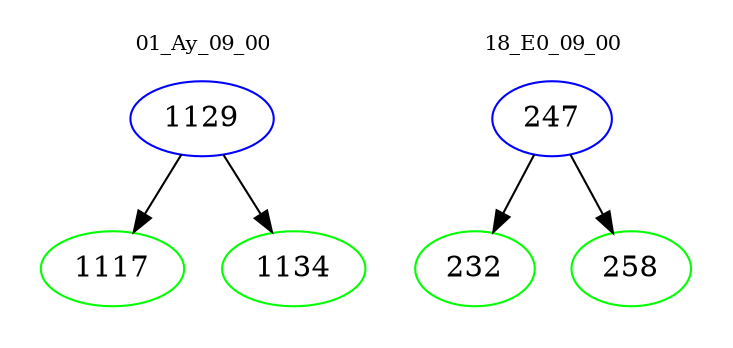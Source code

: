 digraph{
subgraph cluster_0 {
color = white
label = "01_Ay_09_00";
fontsize=10;
T0_1129 [label="1129", color="blue"]
T0_1129 -> T0_1117 [color="black"]
T0_1117 [label="1117", color="green"]
T0_1129 -> T0_1134 [color="black"]
T0_1134 [label="1134", color="green"]
}
subgraph cluster_1 {
color = white
label = "18_E0_09_00";
fontsize=10;
T1_247 [label="247", color="blue"]
T1_247 -> T1_232 [color="black"]
T1_232 [label="232", color="green"]
T1_247 -> T1_258 [color="black"]
T1_258 [label="258", color="green"]
}
}
